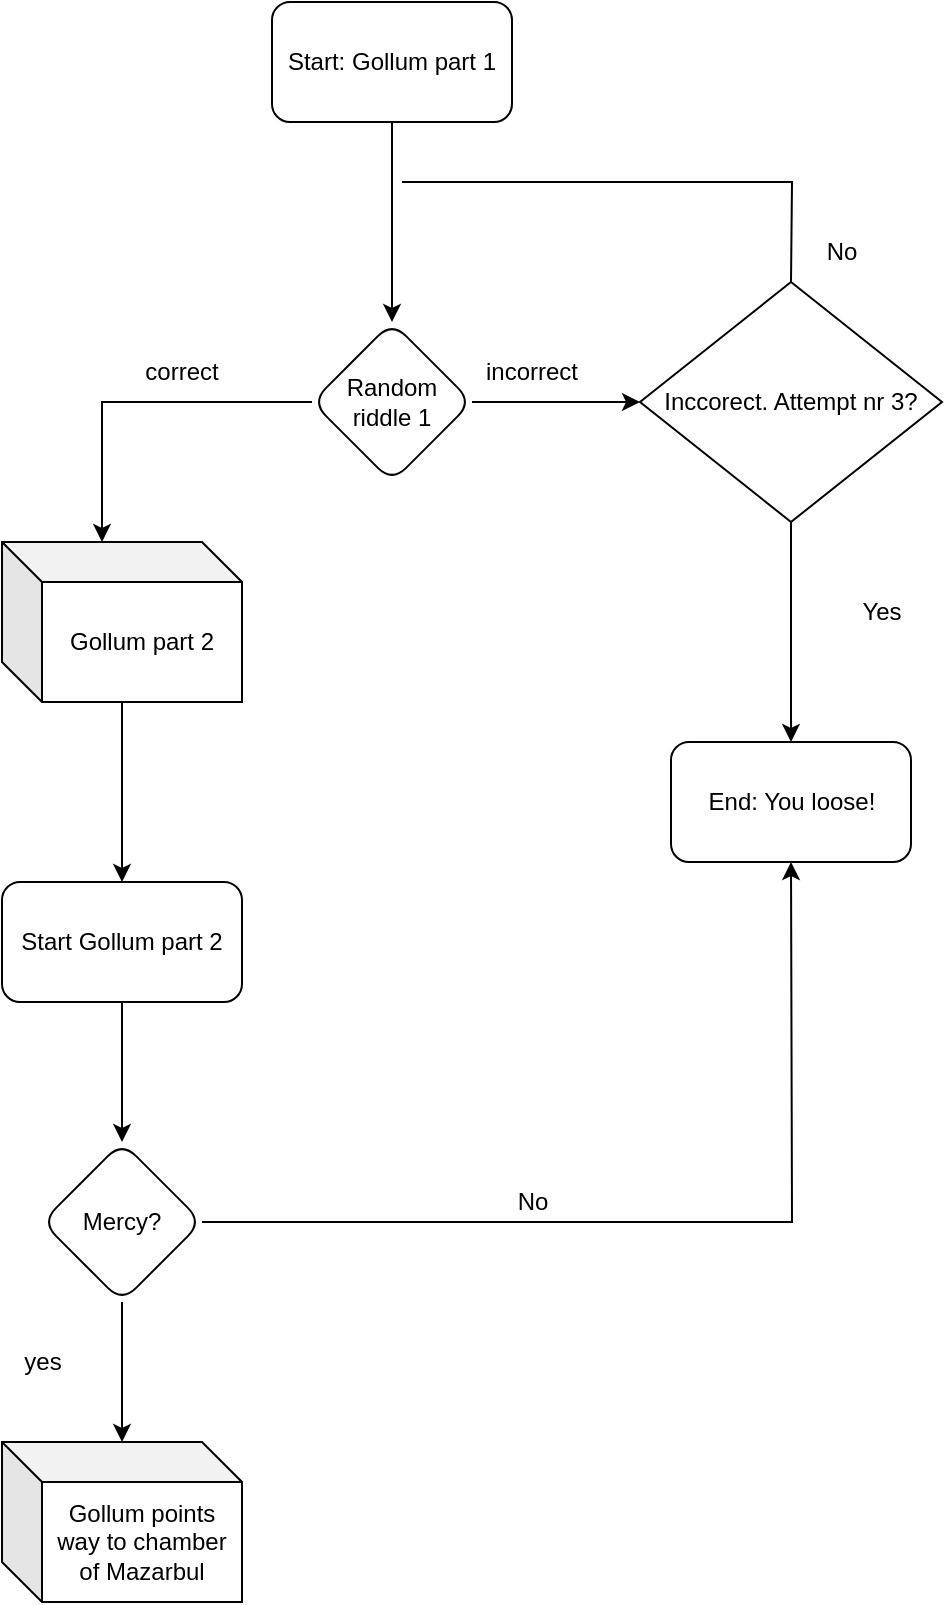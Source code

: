<mxfile version="20.5.3" type="device"><diagram id="cOQNIpkPl8gek2kIRwhM" name="Page-1"><mxGraphModel dx="1422" dy="737" grid="1" gridSize="10" guides="1" tooltips="1" connect="1" arrows="1" fold="1" page="1" pageScale="1" pageWidth="850" pageHeight="1100" math="0" shadow="0"><root><mxCell id="0"/><mxCell id="1" parent="0"/><mxCell id="Jy_opC7_Tj1fvLEcZbFB-3" value="" style="edgeStyle=orthogonalEdgeStyle;rounded=0;orthogonalLoop=1;jettySize=auto;html=1;" parent="1" source="Jy_opC7_Tj1fvLEcZbFB-1" target="Jy_opC7_Tj1fvLEcZbFB-2" edge="1"><mxGeometry relative="1" as="geometry"/></mxCell><mxCell id="Jy_opC7_Tj1fvLEcZbFB-1" value="Start: Gollum part 1" style="rounded=1;whiteSpace=wrap;html=1;" parent="1" vertex="1"><mxGeometry x="365" y="100" width="120" height="60" as="geometry"/></mxCell><mxCell id="Jy_opC7_Tj1fvLEcZbFB-22" value="" style="edgeStyle=orthogonalEdgeStyle;rounded=0;orthogonalLoop=1;jettySize=auto;html=1;entryX=0;entryY=0;entryDx=50;entryDy=0;entryPerimeter=0;" parent="1" source="Jy_opC7_Tj1fvLEcZbFB-2" target="Jy_opC7_Tj1fvLEcZbFB-14" edge="1"><mxGeometry relative="1" as="geometry"><mxPoint x="330" y="270" as="targetPoint"/></mxGeometry></mxCell><mxCell id="Jy_opC7_Tj1fvLEcZbFB-25" value="" style="edgeStyle=orthogonalEdgeStyle;rounded=0;orthogonalLoop=1;jettySize=auto;html=1;entryX=0;entryY=0.5;entryDx=0;entryDy=0;" parent="1" source="Jy_opC7_Tj1fvLEcZbFB-2" target="Jy_opC7_Tj1fvLEcZbFB-31" edge="1"><mxGeometry relative="1" as="geometry"><mxPoint x="530" y="270" as="targetPoint"/></mxGeometry></mxCell><mxCell id="Jy_opC7_Tj1fvLEcZbFB-2" value="Random riddle 1" style="rhombus;whiteSpace=wrap;html=1;rounded=1;" parent="1" vertex="1"><mxGeometry x="385" y="260" width="80" height="80" as="geometry"/></mxCell><mxCell id="Jy_opC7_Tj1fvLEcZbFB-38" value="" style="edgeStyle=orthogonalEdgeStyle;rounded=0;orthogonalLoop=1;jettySize=auto;html=1;" parent="1" source="Jy_opC7_Tj1fvLEcZbFB-14" target="Jy_opC7_Tj1fvLEcZbFB-37" edge="1"><mxGeometry relative="1" as="geometry"/></mxCell><mxCell id="Jy_opC7_Tj1fvLEcZbFB-14" value="Gollum part 2" style="shape=cube;whiteSpace=wrap;html=1;boundedLbl=1;backgroundOutline=1;darkOpacity=0.05;darkOpacity2=0.1;" parent="1" vertex="1"><mxGeometry x="230" y="370" width="120" height="80" as="geometry"/></mxCell><mxCell id="Jy_opC7_Tj1fvLEcZbFB-28" value="correct" style="text;html=1;strokeColor=none;fillColor=none;align=center;verticalAlign=middle;whiteSpace=wrap;rounded=0;" parent="1" vertex="1"><mxGeometry x="290" y="270" width="60" height="30" as="geometry"/></mxCell><mxCell id="Jy_opC7_Tj1fvLEcZbFB-29" value="incorrect" style="text;html=1;strokeColor=none;fillColor=none;align=center;verticalAlign=middle;whiteSpace=wrap;rounded=0;" parent="1" vertex="1"><mxGeometry x="465" y="270" width="60" height="30" as="geometry"/></mxCell><mxCell id="Jy_opC7_Tj1fvLEcZbFB-30" value="" style="endArrow=none;html=1;rounded=0;exitX=0.5;exitY=0;exitDx=0;exitDy=0;" parent="1" source="Jy_opC7_Tj1fvLEcZbFB-31" edge="1"><mxGeometry width="50" height="50" relative="1" as="geometry"><mxPoint x="590" y="240" as="sourcePoint"/><mxPoint x="430" y="190" as="targetPoint"/><Array as="points"><mxPoint x="625" y="190"/></Array></mxGeometry></mxCell><mxCell id="Jy_opC7_Tj1fvLEcZbFB-35" value="" style="edgeStyle=orthogonalEdgeStyle;rounded=0;orthogonalLoop=1;jettySize=auto;html=1;" parent="1" source="Jy_opC7_Tj1fvLEcZbFB-31" target="Jy_opC7_Tj1fvLEcZbFB-34" edge="1"><mxGeometry relative="1" as="geometry"/></mxCell><mxCell id="Jy_opC7_Tj1fvLEcZbFB-31" value="Inccorect. Attempt nr 3?" style="rhombus;whiteSpace=wrap;html=1;" parent="1" vertex="1"><mxGeometry x="549" y="240" width="151" height="120" as="geometry"/></mxCell><mxCell id="Jy_opC7_Tj1fvLEcZbFB-33" value="No" style="text;html=1;strokeColor=none;fillColor=none;align=center;verticalAlign=middle;whiteSpace=wrap;rounded=0;" parent="1" vertex="1"><mxGeometry x="620" y="210" width="60" height="30" as="geometry"/></mxCell><mxCell id="Jy_opC7_Tj1fvLEcZbFB-34" value="End: You loose!" style="rounded=1;whiteSpace=wrap;html=1;" parent="1" vertex="1"><mxGeometry x="564.5" y="470" width="120" height="60" as="geometry"/></mxCell><mxCell id="Jy_opC7_Tj1fvLEcZbFB-36" value="Yes" style="text;html=1;strokeColor=none;fillColor=none;align=center;verticalAlign=middle;whiteSpace=wrap;rounded=0;" parent="1" vertex="1"><mxGeometry x="640" y="390" width="60" height="30" as="geometry"/></mxCell><mxCell id="Jy_opC7_Tj1fvLEcZbFB-40" value="" style="edgeStyle=orthogonalEdgeStyle;rounded=0;orthogonalLoop=1;jettySize=auto;html=1;" parent="1" source="Jy_opC7_Tj1fvLEcZbFB-37" target="Jy_opC7_Tj1fvLEcZbFB-39" edge="1"><mxGeometry relative="1" as="geometry"/></mxCell><mxCell id="Jy_opC7_Tj1fvLEcZbFB-37" value="Start Gollum part 2" style="rounded=1;whiteSpace=wrap;html=1;" parent="1" vertex="1"><mxGeometry x="230" y="540" width="120" height="60" as="geometry"/></mxCell><mxCell id="Jy_opC7_Tj1fvLEcZbFB-39" value="Mercy?" style="rhombus;whiteSpace=wrap;html=1;rounded=1;" parent="1" vertex="1"><mxGeometry x="250" y="670" width="80" height="80" as="geometry"/></mxCell><mxCell id="sM7ypPKztZvOKmVvoU7x-1" value="Gollum points way to chamber of Mazarbul" style="shape=cube;whiteSpace=wrap;html=1;boundedLbl=1;backgroundOutline=1;darkOpacity=0.05;darkOpacity2=0.1;" vertex="1" parent="1"><mxGeometry x="230" y="820" width="120" height="80" as="geometry"/></mxCell><mxCell id="sM7ypPKztZvOKmVvoU7x-3" value="" style="endArrow=classic;html=1;rounded=0;exitX=0.5;exitY=1;exitDx=0;exitDy=0;entryX=0.5;entryY=0;entryDx=0;entryDy=0;entryPerimeter=0;" edge="1" parent="1" source="Jy_opC7_Tj1fvLEcZbFB-39" target="sM7ypPKztZvOKmVvoU7x-1"><mxGeometry width="50" height="50" relative="1" as="geometry"><mxPoint x="400" y="690" as="sourcePoint"/><mxPoint x="450" y="640" as="targetPoint"/></mxGeometry></mxCell><mxCell id="sM7ypPKztZvOKmVvoU7x-4" value="" style="endArrow=classic;html=1;rounded=0;exitX=1;exitY=0.5;exitDx=0;exitDy=0;entryX=0.5;entryY=1;entryDx=0;entryDy=0;" edge="1" parent="1" source="Jy_opC7_Tj1fvLEcZbFB-39" target="Jy_opC7_Tj1fvLEcZbFB-34"><mxGeometry width="50" height="50" relative="1" as="geometry"><mxPoint x="400" y="690" as="sourcePoint"/><mxPoint x="450" y="640" as="targetPoint"/><Array as="points"><mxPoint x="625" y="710"/></Array></mxGeometry></mxCell><mxCell id="sM7ypPKztZvOKmVvoU7x-5" value="yes" style="text;html=1;align=center;verticalAlign=middle;resizable=0;points=[];autosize=1;strokeColor=none;fillColor=none;" vertex="1" parent="1"><mxGeometry x="230" y="765" width="40" height="30" as="geometry"/></mxCell><mxCell id="sM7ypPKztZvOKmVvoU7x-6" value="No" style="text;html=1;align=center;verticalAlign=middle;resizable=0;points=[];autosize=1;strokeColor=none;fillColor=none;" vertex="1" parent="1"><mxGeometry x="475" y="685" width="40" height="30" as="geometry"/></mxCell></root></mxGraphModel></diagram></mxfile>